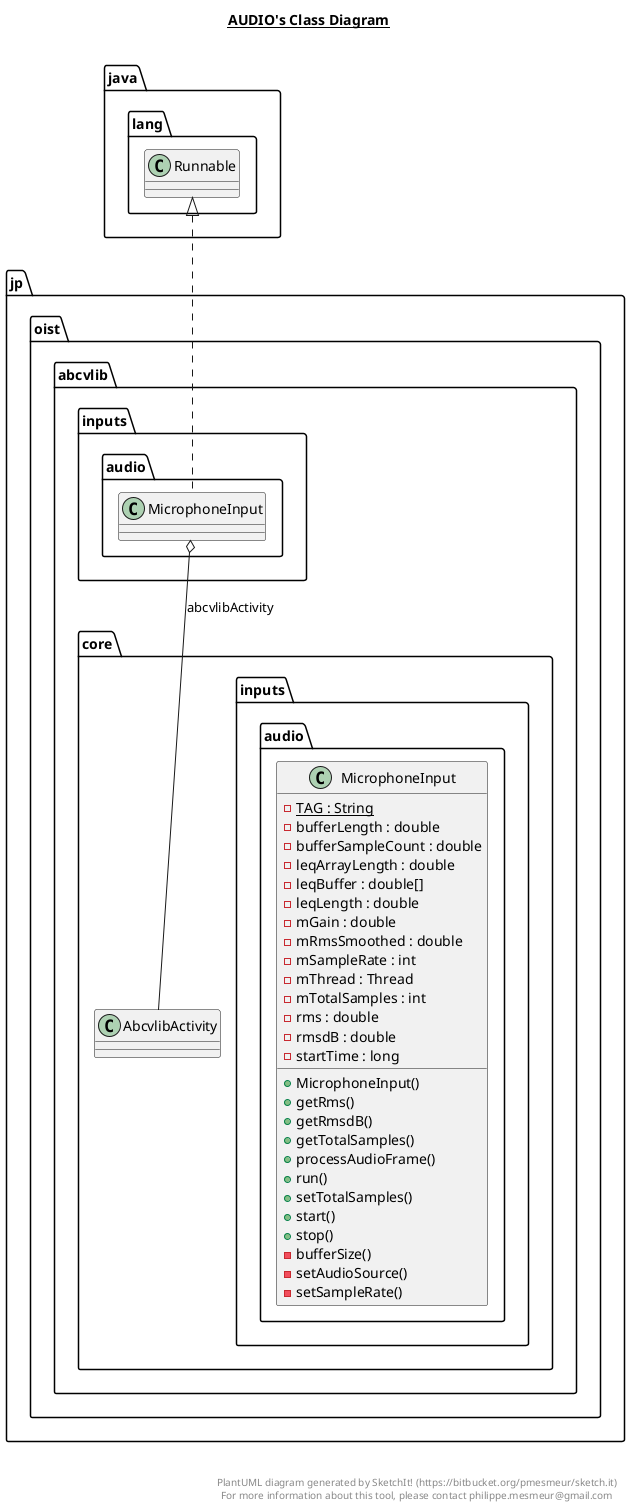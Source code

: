 @startuml

title __AUDIO's Class Diagram__\n

  namespace jp.oist.abcvlib {
    namespace inputs {
      namespace audio {
        class jp.oist.abcvlib.core.inputs.audio.MicrophoneInput {
            {static} - TAG : String
            - bufferLength : double
            - bufferSampleCount : double
            - leqArrayLength : double
            - leqBuffer : double[]
            - leqLength : double
            - mGain : double
            - mRmsSmoothed : double
            - mSampleRate : int
            - mThread : Thread
            - mTotalSamples : int
            - rms : double
            - rmsdB : double
            - startTime : long
            + MicrophoneInput()
            + getRms()
            + getRmsdB()
            + getTotalSamples()
            + processAudioFrame()
            + run()
            + setTotalSamples()
            + start()
            + stop()
            - bufferSize()
            - setAudioSource()
            - setSampleRate()
        }
      }
    }
  }
  

  jp.oist.abcvlib.inputs.audio.MicrophoneInput .up.|> java.lang.Runnable
  jp.oist.abcvlib.inputs.audio.MicrophoneInput o-- jp.oist.abcvlib.core.AbcvlibActivity : abcvlibActivity


right footer


PlantUML diagram generated by SketchIt! (https://bitbucket.org/pmesmeur/sketch.it)
For more information about this tool, please contact philippe.mesmeur@gmail.com
endfooter

@enduml
